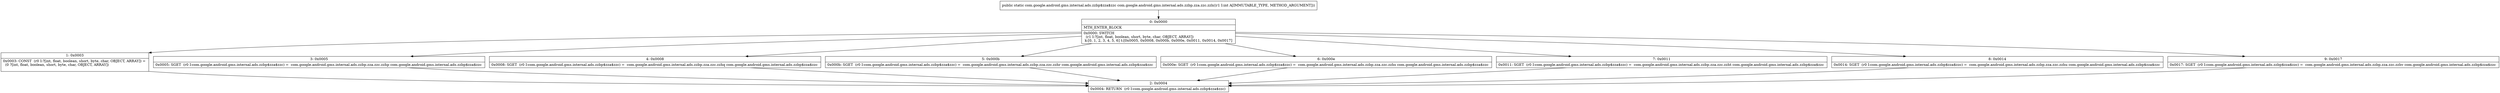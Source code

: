 digraph "CFG forcom.google.android.gms.internal.ads.zzbp.zza.zzc.zzh(I)Lcom\/google\/android\/gms\/internal\/ads\/zzbp$zza$zzc;" {
Node_0 [shape=record,label="{0\:\ 0x0000|MTH_ENTER_BLOCK\l|0x0000: SWITCH  \l  (r1 I:?[int, float, boolean, short, byte, char, OBJECT, ARRAY])\l k:[0, 1, 2, 3, 4, 5, 6] t:[0x0005, 0x0008, 0x000b, 0x000e, 0x0011, 0x0014, 0x0017] \l}"];
Node_1 [shape=record,label="{1\:\ 0x0003|0x0003: CONST  (r0 I:?[int, float, boolean, short, byte, char, OBJECT, ARRAY]) = \l  (0 ?[int, float, boolean, short, byte, char, OBJECT, ARRAY])\l \l}"];
Node_2 [shape=record,label="{2\:\ 0x0004|0x0004: RETURN  (r0 I:com.google.android.gms.internal.ads.zzbp$zza$zzc) \l}"];
Node_3 [shape=record,label="{3\:\ 0x0005|0x0005: SGET  (r0 I:com.google.android.gms.internal.ads.zzbp$zza$zzc) =  com.google.android.gms.internal.ads.zzbp.zza.zzc.zzhp com.google.android.gms.internal.ads.zzbp$zza$zzc \l}"];
Node_4 [shape=record,label="{4\:\ 0x0008|0x0008: SGET  (r0 I:com.google.android.gms.internal.ads.zzbp$zza$zzc) =  com.google.android.gms.internal.ads.zzbp.zza.zzc.zzhq com.google.android.gms.internal.ads.zzbp$zza$zzc \l}"];
Node_5 [shape=record,label="{5\:\ 0x000b|0x000b: SGET  (r0 I:com.google.android.gms.internal.ads.zzbp$zza$zzc) =  com.google.android.gms.internal.ads.zzbp.zza.zzc.zzhr com.google.android.gms.internal.ads.zzbp$zza$zzc \l}"];
Node_6 [shape=record,label="{6\:\ 0x000e|0x000e: SGET  (r0 I:com.google.android.gms.internal.ads.zzbp$zza$zzc) =  com.google.android.gms.internal.ads.zzbp.zza.zzc.zzhs com.google.android.gms.internal.ads.zzbp$zza$zzc \l}"];
Node_7 [shape=record,label="{7\:\ 0x0011|0x0011: SGET  (r0 I:com.google.android.gms.internal.ads.zzbp$zza$zzc) =  com.google.android.gms.internal.ads.zzbp.zza.zzc.zzht com.google.android.gms.internal.ads.zzbp$zza$zzc \l}"];
Node_8 [shape=record,label="{8\:\ 0x0014|0x0014: SGET  (r0 I:com.google.android.gms.internal.ads.zzbp$zza$zzc) =  com.google.android.gms.internal.ads.zzbp.zza.zzc.zzhu com.google.android.gms.internal.ads.zzbp$zza$zzc \l}"];
Node_9 [shape=record,label="{9\:\ 0x0017|0x0017: SGET  (r0 I:com.google.android.gms.internal.ads.zzbp$zza$zzc) =  com.google.android.gms.internal.ads.zzbp.zza.zzc.zzhv com.google.android.gms.internal.ads.zzbp$zza$zzc \l}"];
MethodNode[shape=record,label="{public static com.google.android.gms.internal.ads.zzbp$zza$zzc com.google.android.gms.internal.ads.zzbp.zza.zzc.zzh((r1 I:int A[IMMUTABLE_TYPE, METHOD_ARGUMENT])) }"];
MethodNode -> Node_0;
Node_0 -> Node_1;
Node_0 -> Node_3;
Node_0 -> Node_4;
Node_0 -> Node_5;
Node_0 -> Node_6;
Node_0 -> Node_7;
Node_0 -> Node_8;
Node_0 -> Node_9;
Node_1 -> Node_2;
Node_3 -> Node_2;
Node_4 -> Node_2;
Node_5 -> Node_2;
Node_6 -> Node_2;
Node_7 -> Node_2;
Node_8 -> Node_2;
Node_9 -> Node_2;
}

